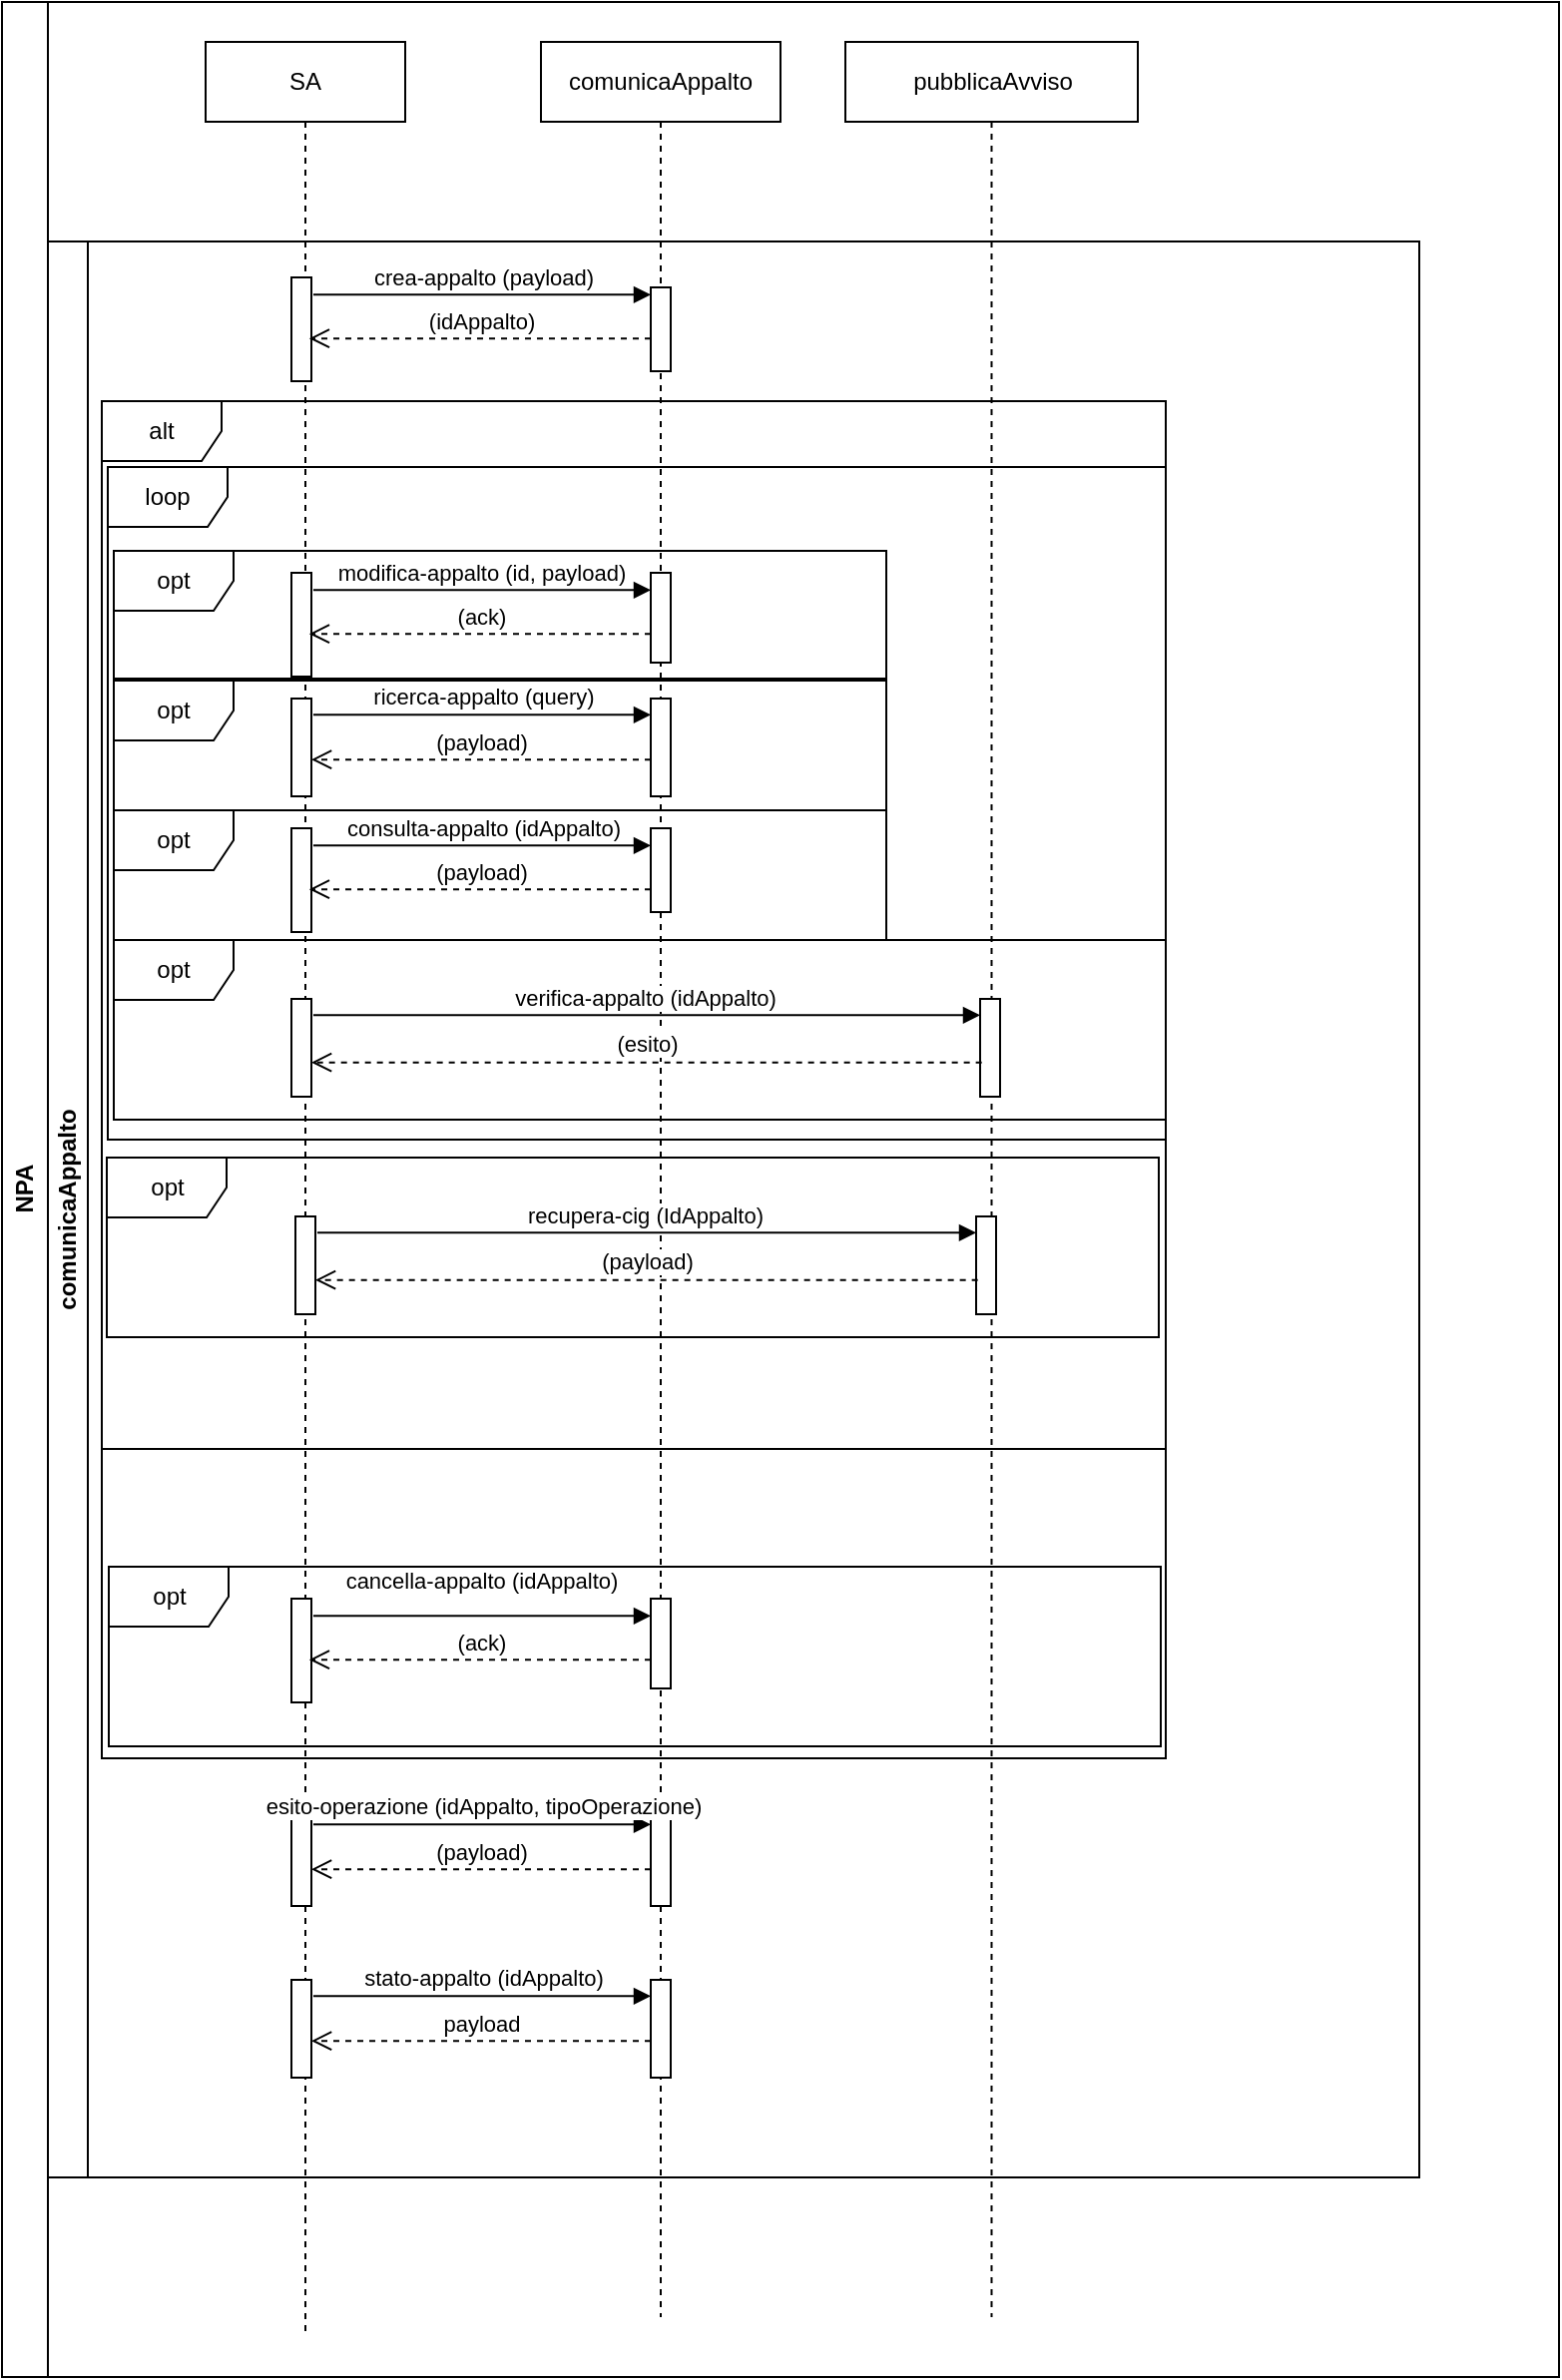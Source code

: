 <mxfile version="20.8.10" type="device"><diagram name="Sequence comunicaAppalto" id="S45u8X8FfhHcsm9WmxdF"><mxGraphModel dx="2269" dy="1483" grid="0" gridSize="10" guides="1" tooltips="1" connect="1" arrows="1" fold="1" page="1" pageScale="1" pageWidth="850" pageHeight="1100" math="0" shadow="0"><root><mxCell id="0"/><mxCell id="1" parent="0"/><mxCell id="fQDfa-VIZfXVdh688Ufx-1" value="opt" style="shape=umlFrame;whiteSpace=wrap;html=1;" vertex="1" parent="1"><mxGeometry x="93.5" y="824" width="527" height="90" as="geometry"/></mxCell><mxCell id="fQDfa-VIZfXVdh688Ufx-2" value="opt" style="shape=umlFrame;whiteSpace=wrap;html=1;" vertex="1" parent="1"><mxGeometry x="96" y="380" width="387" height="65" as="geometry"/></mxCell><mxCell id="fQDfa-VIZfXVdh688Ufx-3" value="opt" style="shape=umlFrame;whiteSpace=wrap;html=1;" vertex="1" parent="1"><mxGeometry x="96" y="445" width="387" height="65" as="geometry"/></mxCell><mxCell id="fQDfa-VIZfXVdh688Ufx-4" value="NPA" style="swimlane;horizontal=0;whiteSpace=wrap;html=1;strokeWidth=1;" vertex="1" parent="1"><mxGeometry x="40" y="40" width="780" height="1190" as="geometry"/></mxCell><mxCell id="fQDfa-VIZfXVdh688Ufx-5" value="pubblicaAvviso" style="shape=umlLifeline;perimeter=lifelinePerimeter;whiteSpace=wrap;html=1;container=1;collapsible=0;recursiveResize=0;outlineConnect=0;" vertex="1" parent="fQDfa-VIZfXVdh688Ufx-4"><mxGeometry x="422.5" y="20" width="146.5" height="1140" as="geometry"/></mxCell><mxCell id="fQDfa-VIZfXVdh688Ufx-6" value="comunicaAppalto" style="shape=umlLifeline;perimeter=lifelinePerimeter;whiteSpace=wrap;html=1;container=1;collapsible=0;recursiveResize=0;outlineConnect=0;" vertex="1" parent="fQDfa-VIZfXVdh688Ufx-4"><mxGeometry x="270" y="20" width="120" height="1140" as="geometry"/></mxCell><mxCell id="fQDfa-VIZfXVdh688Ufx-7" value="" style="html=1;points=[];perimeter=orthogonalPerimeter;" vertex="1" parent="fQDfa-VIZfXVdh688Ufx-6"><mxGeometry x="55" y="123" width="10" height="42" as="geometry"/></mxCell><mxCell id="fQDfa-VIZfXVdh688Ufx-8" value="SA" style="shape=umlLifeline;perimeter=lifelinePerimeter;whiteSpace=wrap;html=1;container=1;collapsible=0;recursiveResize=0;outlineConnect=0;" vertex="1" parent="fQDfa-VIZfXVdh688Ufx-4"><mxGeometry x="102" y="20" width="100" height="1150" as="geometry"/></mxCell><mxCell id="fQDfa-VIZfXVdh688Ufx-9" value="comunicaAppalto" style="swimlane;startSize=20;horizontal=0;html=1;whiteSpace=wrap;" vertex="1" parent="fQDfa-VIZfXVdh688Ufx-4"><mxGeometry x="23" y="120" width="687" height="970" as="geometry"><mxRectangle x="23" y="120" width="40" height="130" as="alternateBounds"/></mxGeometry></mxCell><mxCell id="fQDfa-VIZfXVdh688Ufx-10" value="opt" style="shape=umlFrame;whiteSpace=wrap;html=1;" vertex="1" parent="fQDfa-VIZfXVdh688Ufx-9"><mxGeometry x="33" y="155" width="387" height="64" as="geometry"/></mxCell><mxCell id="fQDfa-VIZfXVdh688Ufx-11" value="alt" style="shape=umlFrame;whiteSpace=wrap;html=1;" vertex="1" parent="fQDfa-VIZfXVdh688Ufx-9"><mxGeometry x="27" y="80" width="533" height="680" as="geometry"/></mxCell><mxCell id="fQDfa-VIZfXVdh688Ufx-12" value="loop" style="shape=umlFrame;whiteSpace=wrap;html=1;" vertex="1" parent="fQDfa-VIZfXVdh688Ufx-9"><mxGeometry x="30" y="113" width="530" height="337" as="geometry"/></mxCell><mxCell id="fQDfa-VIZfXVdh688Ufx-13" value="" style="html=1;points=[];perimeter=orthogonalPerimeter;" vertex="1" parent="fQDfa-VIZfXVdh688Ufx-9"><mxGeometry x="122" y="18" width="10" height="52" as="geometry"/></mxCell><mxCell id="fQDfa-VIZfXVdh688Ufx-14" value="" style="html=1;points=[];perimeter=orthogonalPerimeter;" vertex="1" parent="fQDfa-VIZfXVdh688Ufx-9"><mxGeometry x="122" y="166" width="10" height="52" as="geometry"/></mxCell><mxCell id="fQDfa-VIZfXVdh688Ufx-15" value="(ack)" style="html=1;verticalAlign=bottom;endArrow=open;dashed=1;endSize=8;rounded=0;entryX=0.89;entryY=0.588;entryDx=0;entryDy=0;entryPerimeter=0;" edge="1" parent="fQDfa-VIZfXVdh688Ufx-9" target="fQDfa-VIZfXVdh688Ufx-14"><mxGeometry relative="1" as="geometry"><mxPoint x="302" y="196.576" as="sourcePoint"/><mxPoint x="327" y="238" as="targetPoint"/></mxGeometry></mxCell><mxCell id="fQDfa-VIZfXVdh688Ufx-16" value="" style="html=1;points=[];perimeter=orthogonalPerimeter;" vertex="1" parent="fQDfa-VIZfXVdh688Ufx-9"><mxGeometry x="302" y="166" width="10" height="45" as="geometry"/></mxCell><mxCell id="fQDfa-VIZfXVdh688Ufx-17" value="modifica-appalto (id, payload)" style="html=1;verticalAlign=bottom;endArrow=block;rounded=0;exitX=1.097;exitY=0.166;exitDx=0;exitDy=0;exitPerimeter=0;endFill=1;" edge="1" parent="fQDfa-VIZfXVdh688Ufx-9" source="fQDfa-VIZfXVdh688Ufx-14" target="fQDfa-VIZfXVdh688Ufx-16"><mxGeometry width="80" relative="1" as="geometry"><mxPoint x="195.97" y="334.632" as="sourcePoint"/><mxPoint x="365" y="334.632" as="targetPoint"/></mxGeometry></mxCell><mxCell id="fQDfa-VIZfXVdh688Ufx-18" value="" style="html=1;points=[];perimeter=orthogonalPerimeter;" vertex="1" parent="fQDfa-VIZfXVdh688Ufx-9"><mxGeometry x="122" y="229" width="10" height="49" as="geometry"/></mxCell><mxCell id="fQDfa-VIZfXVdh688Ufx-19" value="(payload)" style="html=1;verticalAlign=bottom;endArrow=open;dashed=1;endSize=8;rounded=0;" edge="1" parent="fQDfa-VIZfXVdh688Ufx-9" target="fQDfa-VIZfXVdh688Ufx-18"><mxGeometry relative="1" as="geometry"><mxPoint x="302" y="259.576" as="sourcePoint"/><mxPoint x="127" y="258" as="targetPoint"/></mxGeometry></mxCell><mxCell id="fQDfa-VIZfXVdh688Ufx-20" value="" style="html=1;points=[];perimeter=orthogonalPerimeter;" vertex="1" parent="fQDfa-VIZfXVdh688Ufx-9"><mxGeometry x="302" y="229" width="10" height="49" as="geometry"/></mxCell><mxCell id="fQDfa-VIZfXVdh688Ufx-21" value="ricerca-appalto (query)" style="html=1;verticalAlign=bottom;endArrow=block;rounded=0;exitX=1.097;exitY=0.166;exitDx=0;exitDy=0;exitPerimeter=0;endFill=1;" edge="1" parent="fQDfa-VIZfXVdh688Ufx-9" source="fQDfa-VIZfXVdh688Ufx-18" target="fQDfa-VIZfXVdh688Ufx-20"><mxGeometry x="0.004" width="80" relative="1" as="geometry"><mxPoint x="132.97" y="237.632" as="sourcePoint"/><mxPoint x="302" y="237.632" as="targetPoint"/><mxPoint as="offset"/></mxGeometry></mxCell><mxCell id="fQDfa-VIZfXVdh688Ufx-22" value="" style="html=1;points=[];perimeter=orthogonalPerimeter;" vertex="1" parent="fQDfa-VIZfXVdh688Ufx-9"><mxGeometry x="122" y="294" width="10" height="52" as="geometry"/></mxCell><mxCell id="fQDfa-VIZfXVdh688Ufx-23" value="" style="html=1;points=[];perimeter=orthogonalPerimeter;" vertex="1" parent="fQDfa-VIZfXVdh688Ufx-9"><mxGeometry x="122" y="680" width="10" height="52" as="geometry"/></mxCell><mxCell id="fQDfa-VIZfXVdh688Ufx-24" value="(ack)" style="html=1;verticalAlign=bottom;endArrow=open;dashed=1;endSize=8;rounded=0;entryX=0.89;entryY=0.588;entryDx=0;entryDy=0;entryPerimeter=0;" edge="1" parent="fQDfa-VIZfXVdh688Ufx-9" target="fQDfa-VIZfXVdh688Ufx-23"><mxGeometry relative="1" as="geometry"><mxPoint x="302" y="710.576" as="sourcePoint"/><mxPoint x="264" y="592" as="targetPoint"/></mxGeometry></mxCell><mxCell id="fQDfa-VIZfXVdh688Ufx-25" value="" style="html=1;points=[];perimeter=orthogonalPerimeter;" vertex="1" parent="fQDfa-VIZfXVdh688Ufx-9"><mxGeometry x="302" y="680" width="10" height="45" as="geometry"/></mxCell><mxCell id="fQDfa-VIZfXVdh688Ufx-26" value="cancella-appalto (idAppalto)" style="html=1;verticalAlign=bottom;endArrow=block;rounded=0;exitX=1.097;exitY=0.166;exitDx=0;exitDy=0;exitPerimeter=0;endFill=1;" edge="1" parent="fQDfa-VIZfXVdh688Ufx-9" source="fQDfa-VIZfXVdh688Ufx-23" target="fQDfa-VIZfXVdh688Ufx-25"><mxGeometry x="-0.006" y="9" width="80" relative="1" as="geometry"><mxPoint x="132.97" y="688.632" as="sourcePoint"/><mxPoint x="302" y="688.632" as="targetPoint"/><mxPoint as="offset"/></mxGeometry></mxCell><mxCell id="fQDfa-VIZfXVdh688Ufx-27" value="" style="html=1;points=[];perimeter=orthogonalPerimeter;" vertex="1" parent="fQDfa-VIZfXVdh688Ufx-9"><mxGeometry x="122" y="785" width="10" height="49" as="geometry"/></mxCell><mxCell id="fQDfa-VIZfXVdh688Ufx-28" value="(payload)" style="html=1;verticalAlign=bottom;endArrow=open;dashed=1;endSize=8;rounded=0;" edge="1" parent="fQDfa-VIZfXVdh688Ufx-9" target="fQDfa-VIZfXVdh688Ufx-27"><mxGeometry relative="1" as="geometry"><mxPoint x="302" y="815.576" as="sourcePoint"/><mxPoint x="64" y="654" as="targetPoint"/></mxGeometry></mxCell><mxCell id="fQDfa-VIZfXVdh688Ufx-29" value="" style="html=1;points=[];perimeter=orthogonalPerimeter;" vertex="1" parent="fQDfa-VIZfXVdh688Ufx-9"><mxGeometry x="302" y="785" width="10" height="49" as="geometry"/></mxCell><mxCell id="fQDfa-VIZfXVdh688Ufx-30" value="esito-operazione (idAppalto, tipoOperazione)" style="html=1;verticalAlign=bottom;endArrow=block;rounded=0;exitX=1.097;exitY=0.166;exitDx=0;exitDy=0;exitPerimeter=0;endFill=1;" edge="1" parent="fQDfa-VIZfXVdh688Ufx-9" source="fQDfa-VIZfXVdh688Ufx-27" target="fQDfa-VIZfXVdh688Ufx-29"><mxGeometry x="0.004" width="80" relative="1" as="geometry"><mxPoint x="69.97" y="633.632" as="sourcePoint"/><mxPoint x="239" y="633.632" as="targetPoint"/><mxPoint as="offset"/></mxGeometry></mxCell><mxCell id="fQDfa-VIZfXVdh688Ufx-31" value="" style="html=1;points=[];perimeter=orthogonalPerimeter;" vertex="1" parent="fQDfa-VIZfXVdh688Ufx-9"><mxGeometry x="302" y="294" width="10" height="42" as="geometry"/></mxCell><mxCell id="fQDfa-VIZfXVdh688Ufx-32" value="consulta-appalto (idAppalto)" style="html=1;verticalAlign=bottom;endArrow=block;rounded=0;exitX=1.097;exitY=0.166;exitDx=0;exitDy=0;exitPerimeter=0;" edge="1" parent="fQDfa-VIZfXVdh688Ufx-9" source="fQDfa-VIZfXVdh688Ufx-22" target="fQDfa-VIZfXVdh688Ufx-31"><mxGeometry x="0.004" width="80" relative="1" as="geometry"><mxPoint x="87" y="266" as="sourcePoint"/><mxPoint x="167" y="266" as="targetPoint"/><mxPoint as="offset"/></mxGeometry></mxCell><mxCell id="fQDfa-VIZfXVdh688Ufx-33" value="(payload)" style="html=1;verticalAlign=bottom;endArrow=open;dashed=1;endSize=8;rounded=0;entryX=0.89;entryY=0.588;entryDx=0;entryDy=0;entryPerimeter=0;" edge="1" parent="fQDfa-VIZfXVdh688Ufx-9" source="fQDfa-VIZfXVdh688Ufx-31" target="fQDfa-VIZfXVdh688Ufx-22"><mxGeometry relative="1" as="geometry"><mxPoint x="407" y="366" as="sourcePoint"/><mxPoint x="327" y="366" as="targetPoint"/></mxGeometry></mxCell><mxCell id="fQDfa-VIZfXVdh688Ufx-34" value="" style="line;strokeWidth=1;fillColor=none;align=left;verticalAlign=middle;spacingTop=-1;spacingLeft=3;spacingRight=3;rotatable=0;labelPosition=right;points=[];portConstraint=eastwest;strokeColor=inherit;" vertex="1" parent="fQDfa-VIZfXVdh688Ufx-9"><mxGeometry x="27" y="601" width="533" height="8" as="geometry"/></mxCell><mxCell id="fQDfa-VIZfXVdh688Ufx-35" value="" style="html=1;points=[];perimeter=orthogonalPerimeter;" vertex="1" parent="fQDfa-VIZfXVdh688Ufx-9"><mxGeometry x="122" y="871" width="10" height="49" as="geometry"/></mxCell><mxCell id="fQDfa-VIZfXVdh688Ufx-36" value="payload" style="html=1;verticalAlign=bottom;endArrow=open;dashed=1;endSize=8;rounded=0;" edge="1" parent="fQDfa-VIZfXVdh688Ufx-9" target="fQDfa-VIZfXVdh688Ufx-35"><mxGeometry relative="1" as="geometry"><mxPoint x="302" y="901.576" as="sourcePoint"/><mxPoint x="1" y="580" as="targetPoint"/></mxGeometry></mxCell><mxCell id="fQDfa-VIZfXVdh688Ufx-37" value="" style="html=1;points=[];perimeter=orthogonalPerimeter;" vertex="1" parent="fQDfa-VIZfXVdh688Ufx-9"><mxGeometry x="302" y="871" width="10" height="49" as="geometry"/></mxCell><mxCell id="fQDfa-VIZfXVdh688Ufx-38" value="stato-appalto (idAppalto)" style="html=1;verticalAlign=bottom;endArrow=block;rounded=0;exitX=1.097;exitY=0.166;exitDx=0;exitDy=0;exitPerimeter=0;endFill=1;" edge="1" parent="fQDfa-VIZfXVdh688Ufx-9" source="fQDfa-VIZfXVdh688Ufx-35" target="fQDfa-VIZfXVdh688Ufx-37"><mxGeometry x="0.004" width="80" relative="1" as="geometry"><mxPoint x="6.97" y="559.632" as="sourcePoint"/><mxPoint x="176" y="559.632" as="targetPoint"/><mxPoint as="offset"/></mxGeometry></mxCell><mxCell id="fQDfa-VIZfXVdh688Ufx-39" value="opt" style="shape=umlFrame;whiteSpace=wrap;html=1;" vertex="1" parent="fQDfa-VIZfXVdh688Ufx-9"><mxGeometry x="33" y="350" width="527" height="90" as="geometry"/></mxCell><mxCell id="fQDfa-VIZfXVdh688Ufx-40" value="" style="html=1;points=[];perimeter=orthogonalPerimeter;" vertex="1" parent="fQDfa-VIZfXVdh688Ufx-9"><mxGeometry x="467" y="379.5" width="10" height="49" as="geometry"/></mxCell><mxCell id="fQDfa-VIZfXVdh688Ufx-41" value="" style="html=1;points=[];perimeter=orthogonalPerimeter;" vertex="1" parent="fQDfa-VIZfXVdh688Ufx-9"><mxGeometry x="122" y="379.5" width="10" height="49" as="geometry"/></mxCell><mxCell id="fQDfa-VIZfXVdh688Ufx-42" value="verifica-appalto (idAppalto)" style="html=1;verticalAlign=bottom;endArrow=block;rounded=0;exitX=1.097;exitY=0.166;exitDx=0;exitDy=0;exitPerimeter=0;endFill=1;" edge="1" parent="fQDfa-VIZfXVdh688Ufx-9" source="fQDfa-VIZfXVdh688Ufx-41" target="fQDfa-VIZfXVdh688Ufx-40"><mxGeometry x="-0.004" width="80" relative="1" as="geometry"><mxPoint x="-50.03" y="-200.868" as="sourcePoint"/><mxPoint x="119" y="-200.868" as="targetPoint"/><mxPoint as="offset"/></mxGeometry></mxCell><mxCell id="fQDfa-VIZfXVdh688Ufx-43" value="(esito)" style="html=1;verticalAlign=bottom;endArrow=open;dashed=1;endSize=8;rounded=0;exitX=0.083;exitY=0.65;exitDx=0;exitDy=0;exitPerimeter=0;" edge="1" parent="fQDfa-VIZfXVdh688Ufx-9" source="fQDfa-VIZfXVdh688Ufx-40" target="fQDfa-VIZfXVdh688Ufx-41"><mxGeometry relative="1" as="geometry"><mxPoint x="484.75" y="413.478" as="sourcePoint"/><mxPoint x="153" y="413" as="targetPoint"/></mxGeometry></mxCell><mxCell id="fQDfa-VIZfXVdh688Ufx-44" value="opt" style="shape=umlFrame;whiteSpace=wrap;html=1;" vertex="1" parent="fQDfa-VIZfXVdh688Ufx-9"><mxGeometry x="29.5" y="459" width="527" height="90" as="geometry"/></mxCell><mxCell id="fQDfa-VIZfXVdh688Ufx-45" value="crea-appalto (payload)" style="html=1;verticalAlign=bottom;endArrow=block;rounded=0;exitX=1.097;exitY=0.166;exitDx=0;exitDy=0;exitPerimeter=0;" edge="1" parent="fQDfa-VIZfXVdh688Ufx-4" source="fQDfa-VIZfXVdh688Ufx-13" target="fQDfa-VIZfXVdh688Ufx-7"><mxGeometry x="0.004" width="80" relative="1" as="geometry"><mxPoint x="150" y="150" as="sourcePoint"/><mxPoint x="230" y="150" as="targetPoint"/><mxPoint as="offset"/></mxGeometry></mxCell><mxCell id="fQDfa-VIZfXVdh688Ufx-46" value="(idAppalto)" style="html=1;verticalAlign=bottom;endArrow=open;dashed=1;endSize=8;rounded=0;entryX=0.89;entryY=0.588;entryDx=0;entryDy=0;entryPerimeter=0;" edge="1" parent="fQDfa-VIZfXVdh688Ufx-4" source="fQDfa-VIZfXVdh688Ufx-7" target="fQDfa-VIZfXVdh688Ufx-13"><mxGeometry relative="1" as="geometry"><mxPoint x="470" y="250" as="sourcePoint"/><mxPoint x="390" y="250" as="targetPoint"/></mxGeometry></mxCell><mxCell id="fQDfa-VIZfXVdh688Ufx-47" value="" style="html=1;points=[];perimeter=orthogonalPerimeter;" vertex="1" parent="1"><mxGeometry x="528" y="648.5" width="10" height="49" as="geometry"/></mxCell><mxCell id="fQDfa-VIZfXVdh688Ufx-48" value="" style="html=1;points=[];perimeter=orthogonalPerimeter;" vertex="1" parent="1"><mxGeometry x="187" y="648.5" width="10" height="49" as="geometry"/></mxCell><mxCell id="fQDfa-VIZfXVdh688Ufx-49" value="recupera-cig (IdAppalto)" style="html=1;verticalAlign=bottom;endArrow=block;rounded=0;exitX=1.097;exitY=0.166;exitDx=0;exitDy=0;exitPerimeter=0;endFill=1;" edge="1" parent="1" source="fQDfa-VIZfXVdh688Ufx-48" target="fQDfa-VIZfXVdh688Ufx-47"><mxGeometry x="-0.005" width="80" relative="1" as="geometry"><mxPoint x="-52.03" y="-91.868" as="sourcePoint"/><mxPoint x="117" y="-91.868" as="targetPoint"/><mxPoint as="offset"/></mxGeometry></mxCell><mxCell id="fQDfa-VIZfXVdh688Ufx-50" value="(payload)" style="html=1;verticalAlign=bottom;endArrow=open;dashed=1;endSize=8;rounded=0;exitX=0.083;exitY=0.65;exitDx=0;exitDy=0;exitPerimeter=0;" edge="1" parent="1" source="fQDfa-VIZfXVdh688Ufx-47" target="fQDfa-VIZfXVdh688Ufx-48"><mxGeometry relative="1" as="geometry"><mxPoint x="482.75" y="522.478" as="sourcePoint"/><mxPoint x="151" y="522" as="targetPoint"/></mxGeometry></mxCell></root></mxGraphModel></diagram></mxfile>
